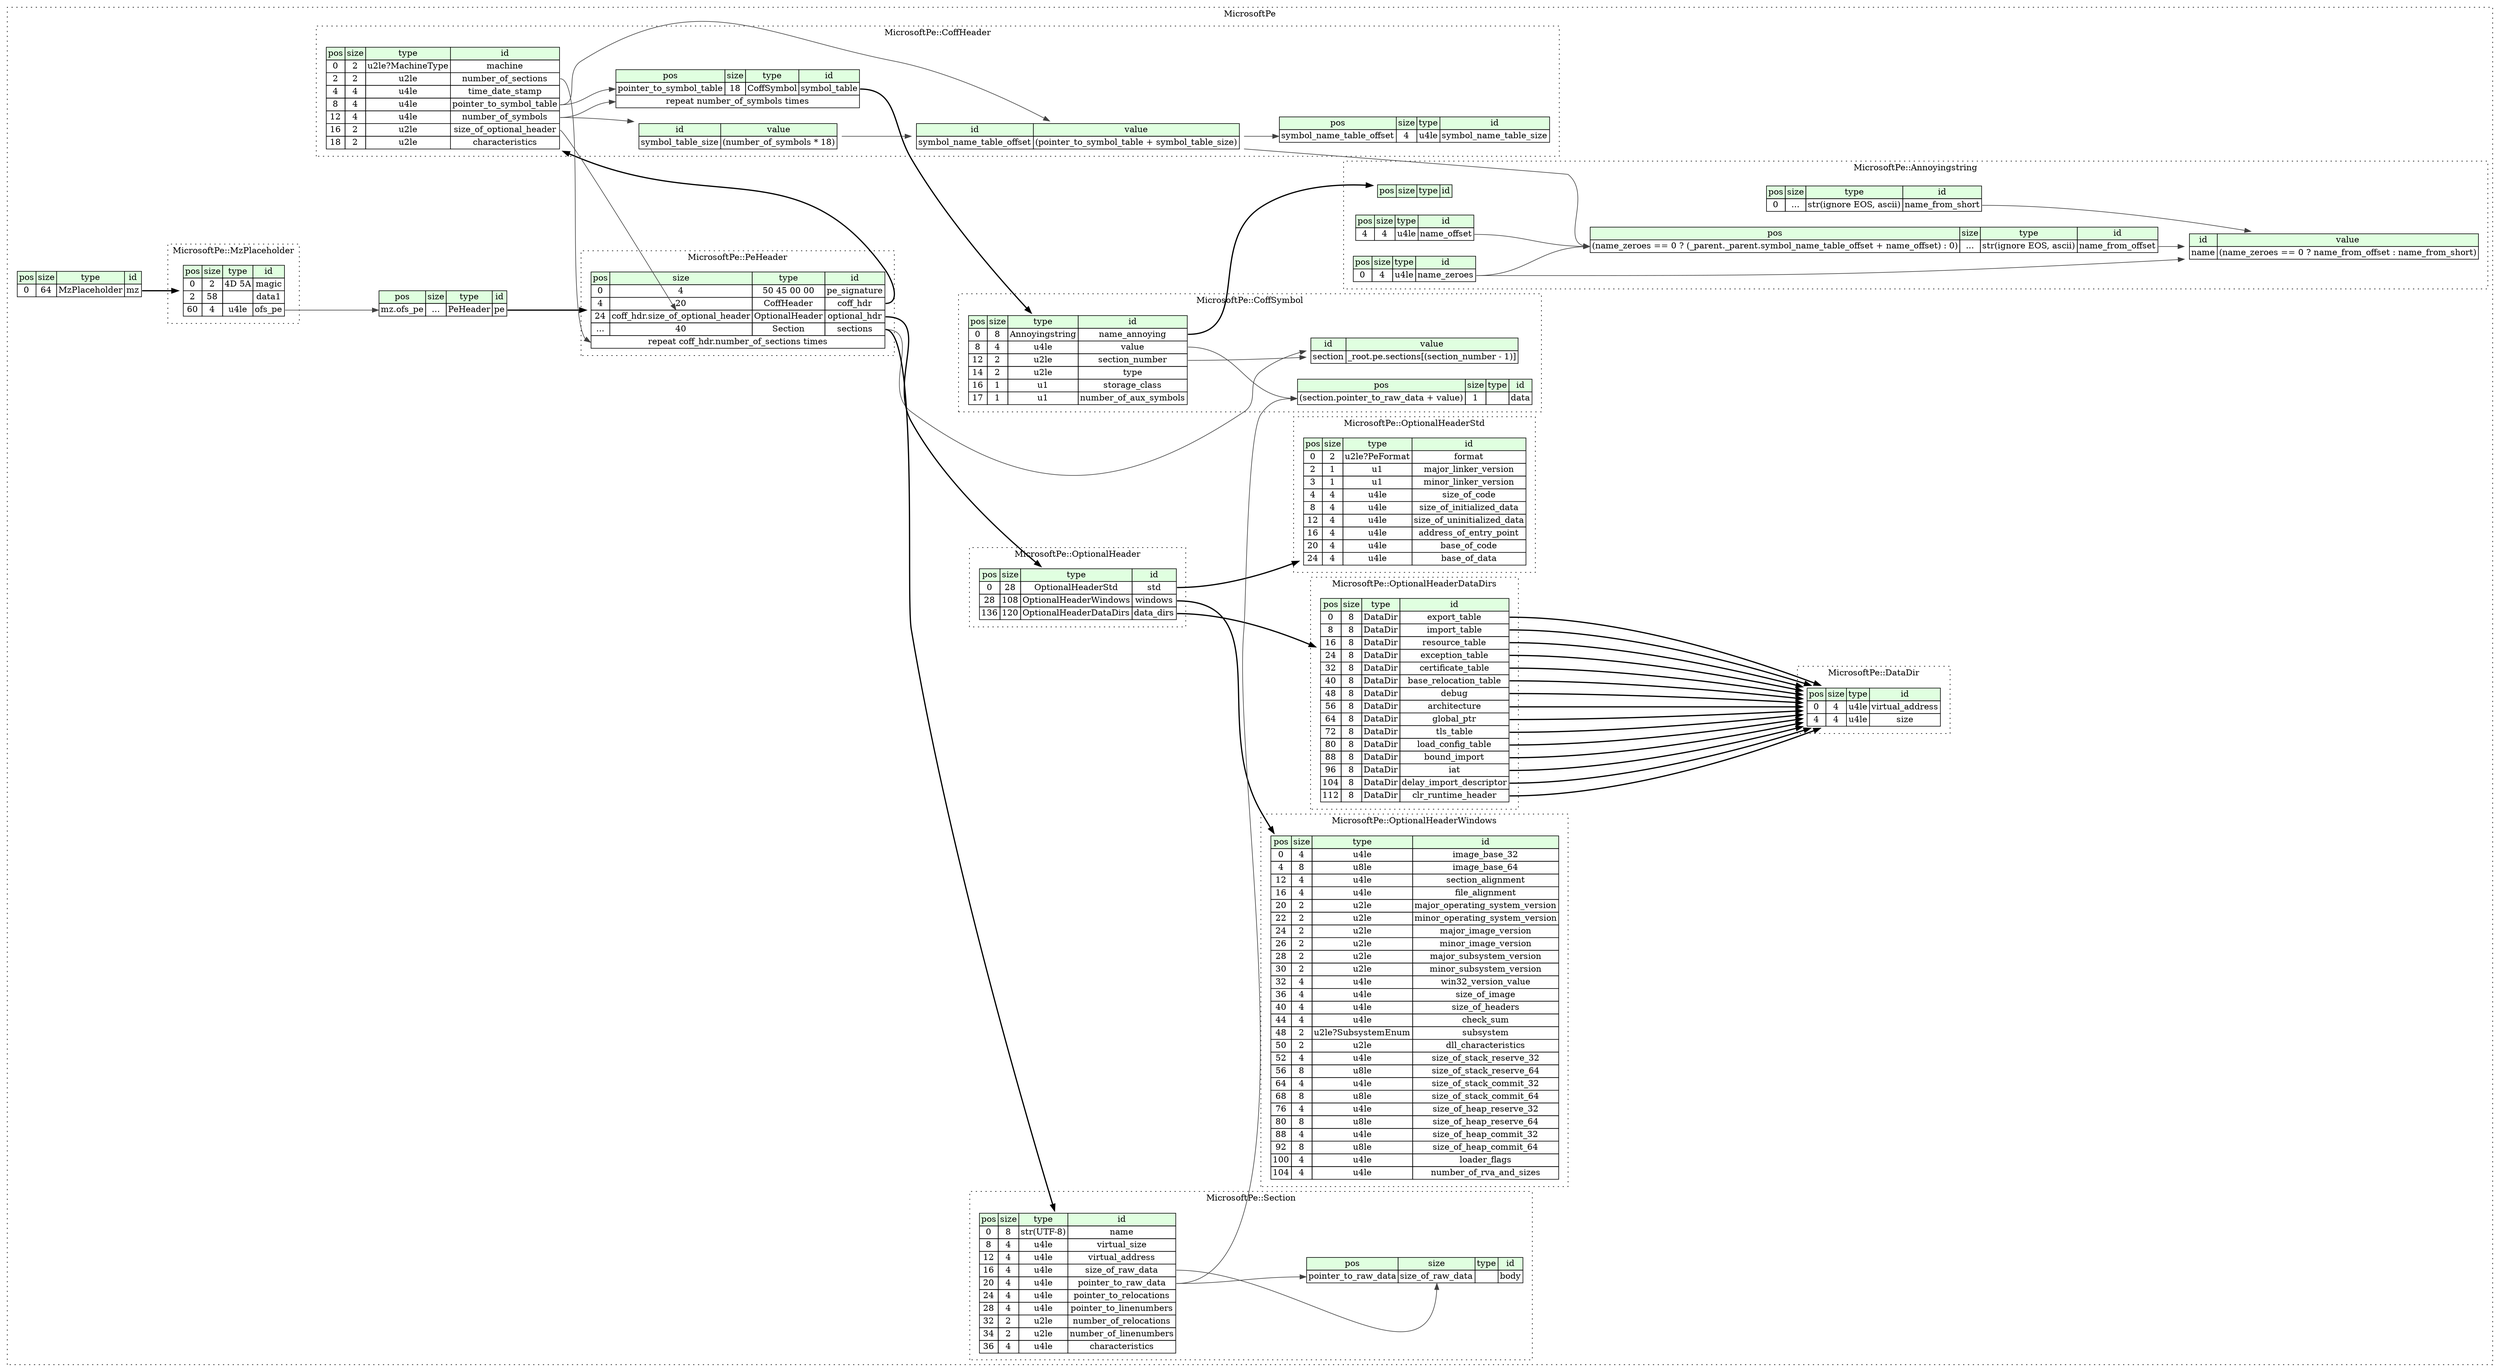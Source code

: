 digraph {
	rankdir=LR;
	node [shape=plaintext];
	subgraph cluster__microsoft_pe {
		label="MicrosoftPe";
		graph[style=dotted];

		microsoft_pe__seq [label=<<TABLE BORDER="0" CELLBORDER="1" CELLSPACING="0">
			<TR><TD BGCOLOR="#E0FFE0">pos</TD><TD BGCOLOR="#E0FFE0">size</TD><TD BGCOLOR="#E0FFE0">type</TD><TD BGCOLOR="#E0FFE0">id</TD></TR>
			<TR><TD PORT="mz_pos">0</TD><TD PORT="mz_size">64</TD><TD>MzPlaceholder</TD><TD PORT="mz_type">mz</TD></TR>
		</TABLE>>];
		microsoft_pe__inst__pe [label=<<TABLE BORDER="0" CELLBORDER="1" CELLSPACING="0">
			<TR><TD BGCOLOR="#E0FFE0">pos</TD><TD BGCOLOR="#E0FFE0">size</TD><TD BGCOLOR="#E0FFE0">type</TD><TD BGCOLOR="#E0FFE0">id</TD></TR>
			<TR><TD PORT="pe_pos">mz.ofs_pe</TD><TD PORT="pe_size">...</TD><TD>PeHeader</TD><TD PORT="pe_type">pe</TD></TR>
		</TABLE>>];
		subgraph cluster__optional_header_windows {
			label="MicrosoftPe::OptionalHeaderWindows";
			graph[style=dotted];

			optional_header_windows__seq [label=<<TABLE BORDER="0" CELLBORDER="1" CELLSPACING="0">
				<TR><TD BGCOLOR="#E0FFE0">pos</TD><TD BGCOLOR="#E0FFE0">size</TD><TD BGCOLOR="#E0FFE0">type</TD><TD BGCOLOR="#E0FFE0">id</TD></TR>
				<TR><TD PORT="image_base_32_pos">0</TD><TD PORT="image_base_32_size">4</TD><TD>u4le</TD><TD PORT="image_base_32_type">image_base_32</TD></TR>
				<TR><TD PORT="image_base_64_pos">4</TD><TD PORT="image_base_64_size">8</TD><TD>u8le</TD><TD PORT="image_base_64_type">image_base_64</TD></TR>
				<TR><TD PORT="section_alignment_pos">12</TD><TD PORT="section_alignment_size">4</TD><TD>u4le</TD><TD PORT="section_alignment_type">section_alignment</TD></TR>
				<TR><TD PORT="file_alignment_pos">16</TD><TD PORT="file_alignment_size">4</TD><TD>u4le</TD><TD PORT="file_alignment_type">file_alignment</TD></TR>
				<TR><TD PORT="major_operating_system_version_pos">20</TD><TD PORT="major_operating_system_version_size">2</TD><TD>u2le</TD><TD PORT="major_operating_system_version_type">major_operating_system_version</TD></TR>
				<TR><TD PORT="minor_operating_system_version_pos">22</TD><TD PORT="minor_operating_system_version_size">2</TD><TD>u2le</TD><TD PORT="minor_operating_system_version_type">minor_operating_system_version</TD></TR>
				<TR><TD PORT="major_image_version_pos">24</TD><TD PORT="major_image_version_size">2</TD><TD>u2le</TD><TD PORT="major_image_version_type">major_image_version</TD></TR>
				<TR><TD PORT="minor_image_version_pos">26</TD><TD PORT="minor_image_version_size">2</TD><TD>u2le</TD><TD PORT="minor_image_version_type">minor_image_version</TD></TR>
				<TR><TD PORT="major_subsystem_version_pos">28</TD><TD PORT="major_subsystem_version_size">2</TD><TD>u2le</TD><TD PORT="major_subsystem_version_type">major_subsystem_version</TD></TR>
				<TR><TD PORT="minor_subsystem_version_pos">30</TD><TD PORT="minor_subsystem_version_size">2</TD><TD>u2le</TD><TD PORT="minor_subsystem_version_type">minor_subsystem_version</TD></TR>
				<TR><TD PORT="win32_version_value_pos">32</TD><TD PORT="win32_version_value_size">4</TD><TD>u4le</TD><TD PORT="win32_version_value_type">win32_version_value</TD></TR>
				<TR><TD PORT="size_of_image_pos">36</TD><TD PORT="size_of_image_size">4</TD><TD>u4le</TD><TD PORT="size_of_image_type">size_of_image</TD></TR>
				<TR><TD PORT="size_of_headers_pos">40</TD><TD PORT="size_of_headers_size">4</TD><TD>u4le</TD><TD PORT="size_of_headers_type">size_of_headers</TD></TR>
				<TR><TD PORT="check_sum_pos">44</TD><TD PORT="check_sum_size">4</TD><TD>u4le</TD><TD PORT="check_sum_type">check_sum</TD></TR>
				<TR><TD PORT="subsystem_pos">48</TD><TD PORT="subsystem_size">2</TD><TD>u2le?SubsystemEnum</TD><TD PORT="subsystem_type">subsystem</TD></TR>
				<TR><TD PORT="dll_characteristics_pos">50</TD><TD PORT="dll_characteristics_size">2</TD><TD>u2le</TD><TD PORT="dll_characteristics_type">dll_characteristics</TD></TR>
				<TR><TD PORT="size_of_stack_reserve_32_pos">52</TD><TD PORT="size_of_stack_reserve_32_size">4</TD><TD>u4le</TD><TD PORT="size_of_stack_reserve_32_type">size_of_stack_reserve_32</TD></TR>
				<TR><TD PORT="size_of_stack_reserve_64_pos">56</TD><TD PORT="size_of_stack_reserve_64_size">8</TD><TD>u8le</TD><TD PORT="size_of_stack_reserve_64_type">size_of_stack_reserve_64</TD></TR>
				<TR><TD PORT="size_of_stack_commit_32_pos">64</TD><TD PORT="size_of_stack_commit_32_size">4</TD><TD>u4le</TD><TD PORT="size_of_stack_commit_32_type">size_of_stack_commit_32</TD></TR>
				<TR><TD PORT="size_of_stack_commit_64_pos">68</TD><TD PORT="size_of_stack_commit_64_size">8</TD><TD>u8le</TD><TD PORT="size_of_stack_commit_64_type">size_of_stack_commit_64</TD></TR>
				<TR><TD PORT="size_of_heap_reserve_32_pos">76</TD><TD PORT="size_of_heap_reserve_32_size">4</TD><TD>u4le</TD><TD PORT="size_of_heap_reserve_32_type">size_of_heap_reserve_32</TD></TR>
				<TR><TD PORT="size_of_heap_reserve_64_pos">80</TD><TD PORT="size_of_heap_reserve_64_size">8</TD><TD>u8le</TD><TD PORT="size_of_heap_reserve_64_type">size_of_heap_reserve_64</TD></TR>
				<TR><TD PORT="size_of_heap_commit_32_pos">88</TD><TD PORT="size_of_heap_commit_32_size">4</TD><TD>u4le</TD><TD PORT="size_of_heap_commit_32_type">size_of_heap_commit_32</TD></TR>
				<TR><TD PORT="size_of_heap_commit_64_pos">92</TD><TD PORT="size_of_heap_commit_64_size">8</TD><TD>u8le</TD><TD PORT="size_of_heap_commit_64_type">size_of_heap_commit_64</TD></TR>
				<TR><TD PORT="loader_flags_pos">100</TD><TD PORT="loader_flags_size">4</TD><TD>u4le</TD><TD PORT="loader_flags_type">loader_flags</TD></TR>
				<TR><TD PORT="number_of_rva_and_sizes_pos">104</TD><TD PORT="number_of_rva_and_sizes_size">4</TD><TD>u4le</TD><TD PORT="number_of_rva_and_sizes_type">number_of_rva_and_sizes</TD></TR>
			</TABLE>>];
		}
		subgraph cluster__optional_header_data_dirs {
			label="MicrosoftPe::OptionalHeaderDataDirs";
			graph[style=dotted];

			optional_header_data_dirs__seq [label=<<TABLE BORDER="0" CELLBORDER="1" CELLSPACING="0">
				<TR><TD BGCOLOR="#E0FFE0">pos</TD><TD BGCOLOR="#E0FFE0">size</TD><TD BGCOLOR="#E0FFE0">type</TD><TD BGCOLOR="#E0FFE0">id</TD></TR>
				<TR><TD PORT="export_table_pos">0</TD><TD PORT="export_table_size">8</TD><TD>DataDir</TD><TD PORT="export_table_type">export_table</TD></TR>
				<TR><TD PORT="import_table_pos">8</TD><TD PORT="import_table_size">8</TD><TD>DataDir</TD><TD PORT="import_table_type">import_table</TD></TR>
				<TR><TD PORT="resource_table_pos">16</TD><TD PORT="resource_table_size">8</TD><TD>DataDir</TD><TD PORT="resource_table_type">resource_table</TD></TR>
				<TR><TD PORT="exception_table_pos">24</TD><TD PORT="exception_table_size">8</TD><TD>DataDir</TD><TD PORT="exception_table_type">exception_table</TD></TR>
				<TR><TD PORT="certificate_table_pos">32</TD><TD PORT="certificate_table_size">8</TD><TD>DataDir</TD><TD PORT="certificate_table_type">certificate_table</TD></TR>
				<TR><TD PORT="base_relocation_table_pos">40</TD><TD PORT="base_relocation_table_size">8</TD><TD>DataDir</TD><TD PORT="base_relocation_table_type">base_relocation_table</TD></TR>
				<TR><TD PORT="debug_pos">48</TD><TD PORT="debug_size">8</TD><TD>DataDir</TD><TD PORT="debug_type">debug</TD></TR>
				<TR><TD PORT="architecture_pos">56</TD><TD PORT="architecture_size">8</TD><TD>DataDir</TD><TD PORT="architecture_type">architecture</TD></TR>
				<TR><TD PORT="global_ptr_pos">64</TD><TD PORT="global_ptr_size">8</TD><TD>DataDir</TD><TD PORT="global_ptr_type">global_ptr</TD></TR>
				<TR><TD PORT="tls_table_pos">72</TD><TD PORT="tls_table_size">8</TD><TD>DataDir</TD><TD PORT="tls_table_type">tls_table</TD></TR>
				<TR><TD PORT="load_config_table_pos">80</TD><TD PORT="load_config_table_size">8</TD><TD>DataDir</TD><TD PORT="load_config_table_type">load_config_table</TD></TR>
				<TR><TD PORT="bound_import_pos">88</TD><TD PORT="bound_import_size">8</TD><TD>DataDir</TD><TD PORT="bound_import_type">bound_import</TD></TR>
				<TR><TD PORT="iat_pos">96</TD><TD PORT="iat_size">8</TD><TD>DataDir</TD><TD PORT="iat_type">iat</TD></TR>
				<TR><TD PORT="delay_import_descriptor_pos">104</TD><TD PORT="delay_import_descriptor_size">8</TD><TD>DataDir</TD><TD PORT="delay_import_descriptor_type">delay_import_descriptor</TD></TR>
				<TR><TD PORT="clr_runtime_header_pos">112</TD><TD PORT="clr_runtime_header_size">8</TD><TD>DataDir</TD><TD PORT="clr_runtime_header_type">clr_runtime_header</TD></TR>
			</TABLE>>];
		}
		subgraph cluster__data_dir {
			label="MicrosoftPe::DataDir";
			graph[style=dotted];

			data_dir__seq [label=<<TABLE BORDER="0" CELLBORDER="1" CELLSPACING="0">
				<TR><TD BGCOLOR="#E0FFE0">pos</TD><TD BGCOLOR="#E0FFE0">size</TD><TD BGCOLOR="#E0FFE0">type</TD><TD BGCOLOR="#E0FFE0">id</TD></TR>
				<TR><TD PORT="virtual_address_pos">0</TD><TD PORT="virtual_address_size">4</TD><TD>u4le</TD><TD PORT="virtual_address_type">virtual_address</TD></TR>
				<TR><TD PORT="size_pos">4</TD><TD PORT="size_size">4</TD><TD>u4le</TD><TD PORT="size_type">size</TD></TR>
			</TABLE>>];
		}
		subgraph cluster__coff_symbol {
			label="MicrosoftPe::CoffSymbol";
			graph[style=dotted];

			coff_symbol__seq [label=<<TABLE BORDER="0" CELLBORDER="1" CELLSPACING="0">
				<TR><TD BGCOLOR="#E0FFE0">pos</TD><TD BGCOLOR="#E0FFE0">size</TD><TD BGCOLOR="#E0FFE0">type</TD><TD BGCOLOR="#E0FFE0">id</TD></TR>
				<TR><TD PORT="name_annoying_pos">0</TD><TD PORT="name_annoying_size">8</TD><TD>Annoyingstring</TD><TD PORT="name_annoying_type">name_annoying</TD></TR>
				<TR><TD PORT="value_pos">8</TD><TD PORT="value_size">4</TD><TD>u4le</TD><TD PORT="value_type">value</TD></TR>
				<TR><TD PORT="section_number_pos">12</TD><TD PORT="section_number_size">2</TD><TD>u2le</TD><TD PORT="section_number_type">section_number</TD></TR>
				<TR><TD PORT="type_pos">14</TD><TD PORT="type_size">2</TD><TD>u2le</TD><TD PORT="type_type">type</TD></TR>
				<TR><TD PORT="storage_class_pos">16</TD><TD PORT="storage_class_size">1</TD><TD>u1</TD><TD PORT="storage_class_type">storage_class</TD></TR>
				<TR><TD PORT="number_of_aux_symbols_pos">17</TD><TD PORT="number_of_aux_symbols_size">1</TD><TD>u1</TD><TD PORT="number_of_aux_symbols_type">number_of_aux_symbols</TD></TR>
			</TABLE>>];
			coff_symbol__inst__section [label=<<TABLE BORDER="0" CELLBORDER="1" CELLSPACING="0">
				<TR><TD BGCOLOR="#E0FFE0">id</TD><TD BGCOLOR="#E0FFE0">value</TD></TR>
				<TR><TD>section</TD><TD>_root.pe.sections[(section_number - 1)]</TD></TR>
			</TABLE>>];
			coff_symbol__inst__data [label=<<TABLE BORDER="0" CELLBORDER="1" CELLSPACING="0">
				<TR><TD BGCOLOR="#E0FFE0">pos</TD><TD BGCOLOR="#E0FFE0">size</TD><TD BGCOLOR="#E0FFE0">type</TD><TD BGCOLOR="#E0FFE0">id</TD></TR>
				<TR><TD PORT="data_pos">(section.pointer_to_raw_data + value)</TD><TD PORT="data_size">1</TD><TD></TD><TD PORT="data_type">data</TD></TR>
			</TABLE>>];
		}
		subgraph cluster__pe_header {
			label="MicrosoftPe::PeHeader";
			graph[style=dotted];

			pe_header__seq [label=<<TABLE BORDER="0" CELLBORDER="1" CELLSPACING="0">
				<TR><TD BGCOLOR="#E0FFE0">pos</TD><TD BGCOLOR="#E0FFE0">size</TD><TD BGCOLOR="#E0FFE0">type</TD><TD BGCOLOR="#E0FFE0">id</TD></TR>
				<TR><TD PORT="pe_signature_pos">0</TD><TD PORT="pe_signature_size">4</TD><TD>50 45 00 00</TD><TD PORT="pe_signature_type">pe_signature</TD></TR>
				<TR><TD PORT="coff_hdr_pos">4</TD><TD PORT="coff_hdr_size">20</TD><TD>CoffHeader</TD><TD PORT="coff_hdr_type">coff_hdr</TD></TR>
				<TR><TD PORT="optional_hdr_pos">24</TD><TD PORT="optional_hdr_size">coff_hdr.size_of_optional_header</TD><TD>OptionalHeader</TD><TD PORT="optional_hdr_type">optional_hdr</TD></TR>
				<TR><TD PORT="sections_pos">...</TD><TD PORT="sections_size">40</TD><TD>Section</TD><TD PORT="sections_type">sections</TD></TR>
				<TR><TD COLSPAN="4" PORT="sections__repeat">repeat coff_hdr.number_of_sections times</TD></TR>
			</TABLE>>];
		}
		subgraph cluster__optional_header {
			label="MicrosoftPe::OptionalHeader";
			graph[style=dotted];

			optional_header__seq [label=<<TABLE BORDER="0" CELLBORDER="1" CELLSPACING="0">
				<TR><TD BGCOLOR="#E0FFE0">pos</TD><TD BGCOLOR="#E0FFE0">size</TD><TD BGCOLOR="#E0FFE0">type</TD><TD BGCOLOR="#E0FFE0">id</TD></TR>
				<TR><TD PORT="std_pos">0</TD><TD PORT="std_size">28</TD><TD>OptionalHeaderStd</TD><TD PORT="std_type">std</TD></TR>
				<TR><TD PORT="windows_pos">28</TD><TD PORT="windows_size">108</TD><TD>OptionalHeaderWindows</TD><TD PORT="windows_type">windows</TD></TR>
				<TR><TD PORT="data_dirs_pos">136</TD><TD PORT="data_dirs_size">120</TD><TD>OptionalHeaderDataDirs</TD><TD PORT="data_dirs_type">data_dirs</TD></TR>
			</TABLE>>];
		}
		subgraph cluster__section {
			label="MicrosoftPe::Section";
			graph[style=dotted];

			section__seq [label=<<TABLE BORDER="0" CELLBORDER="1" CELLSPACING="0">
				<TR><TD BGCOLOR="#E0FFE0">pos</TD><TD BGCOLOR="#E0FFE0">size</TD><TD BGCOLOR="#E0FFE0">type</TD><TD BGCOLOR="#E0FFE0">id</TD></TR>
				<TR><TD PORT="name_pos">0</TD><TD PORT="name_size">8</TD><TD>str(UTF-8)</TD><TD PORT="name_type">name</TD></TR>
				<TR><TD PORT="virtual_size_pos">8</TD><TD PORT="virtual_size_size">4</TD><TD>u4le</TD><TD PORT="virtual_size_type">virtual_size</TD></TR>
				<TR><TD PORT="virtual_address_pos">12</TD><TD PORT="virtual_address_size">4</TD><TD>u4le</TD><TD PORT="virtual_address_type">virtual_address</TD></TR>
				<TR><TD PORT="size_of_raw_data_pos">16</TD><TD PORT="size_of_raw_data_size">4</TD><TD>u4le</TD><TD PORT="size_of_raw_data_type">size_of_raw_data</TD></TR>
				<TR><TD PORT="pointer_to_raw_data_pos">20</TD><TD PORT="pointer_to_raw_data_size">4</TD><TD>u4le</TD><TD PORT="pointer_to_raw_data_type">pointer_to_raw_data</TD></TR>
				<TR><TD PORT="pointer_to_relocations_pos">24</TD><TD PORT="pointer_to_relocations_size">4</TD><TD>u4le</TD><TD PORT="pointer_to_relocations_type">pointer_to_relocations</TD></TR>
				<TR><TD PORT="pointer_to_linenumbers_pos">28</TD><TD PORT="pointer_to_linenumbers_size">4</TD><TD>u4le</TD><TD PORT="pointer_to_linenumbers_type">pointer_to_linenumbers</TD></TR>
				<TR><TD PORT="number_of_relocations_pos">32</TD><TD PORT="number_of_relocations_size">2</TD><TD>u2le</TD><TD PORT="number_of_relocations_type">number_of_relocations</TD></TR>
				<TR><TD PORT="number_of_linenumbers_pos">34</TD><TD PORT="number_of_linenumbers_size">2</TD><TD>u2le</TD><TD PORT="number_of_linenumbers_type">number_of_linenumbers</TD></TR>
				<TR><TD PORT="characteristics_pos">36</TD><TD PORT="characteristics_size">4</TD><TD>u4le</TD><TD PORT="characteristics_type">characteristics</TD></TR>
			</TABLE>>];
			section__inst__body [label=<<TABLE BORDER="0" CELLBORDER="1" CELLSPACING="0">
				<TR><TD BGCOLOR="#E0FFE0">pos</TD><TD BGCOLOR="#E0FFE0">size</TD><TD BGCOLOR="#E0FFE0">type</TD><TD BGCOLOR="#E0FFE0">id</TD></TR>
				<TR><TD PORT="body_pos">pointer_to_raw_data</TD><TD PORT="body_size">size_of_raw_data</TD><TD></TD><TD PORT="body_type">body</TD></TR>
			</TABLE>>];
		}
		subgraph cluster__mz_placeholder {
			label="MicrosoftPe::MzPlaceholder";
			graph[style=dotted];

			mz_placeholder__seq [label=<<TABLE BORDER="0" CELLBORDER="1" CELLSPACING="0">
				<TR><TD BGCOLOR="#E0FFE0">pos</TD><TD BGCOLOR="#E0FFE0">size</TD><TD BGCOLOR="#E0FFE0">type</TD><TD BGCOLOR="#E0FFE0">id</TD></TR>
				<TR><TD PORT="magic_pos">0</TD><TD PORT="magic_size">2</TD><TD>4D 5A</TD><TD PORT="magic_type">magic</TD></TR>
				<TR><TD PORT="data1_pos">2</TD><TD PORT="data1_size">58</TD><TD></TD><TD PORT="data1_type">data1</TD></TR>
				<TR><TD PORT="ofs_pe_pos">60</TD><TD PORT="ofs_pe_size">4</TD><TD>u4le</TD><TD PORT="ofs_pe_type">ofs_pe</TD></TR>
			</TABLE>>];
		}
		subgraph cluster__optional_header_std {
			label="MicrosoftPe::OptionalHeaderStd";
			graph[style=dotted];

			optional_header_std__seq [label=<<TABLE BORDER="0" CELLBORDER="1" CELLSPACING="0">
				<TR><TD BGCOLOR="#E0FFE0">pos</TD><TD BGCOLOR="#E0FFE0">size</TD><TD BGCOLOR="#E0FFE0">type</TD><TD BGCOLOR="#E0FFE0">id</TD></TR>
				<TR><TD PORT="format_pos">0</TD><TD PORT="format_size">2</TD><TD>u2le?PeFormat</TD><TD PORT="format_type">format</TD></TR>
				<TR><TD PORT="major_linker_version_pos">2</TD><TD PORT="major_linker_version_size">1</TD><TD>u1</TD><TD PORT="major_linker_version_type">major_linker_version</TD></TR>
				<TR><TD PORT="minor_linker_version_pos">3</TD><TD PORT="minor_linker_version_size">1</TD><TD>u1</TD><TD PORT="minor_linker_version_type">minor_linker_version</TD></TR>
				<TR><TD PORT="size_of_code_pos">4</TD><TD PORT="size_of_code_size">4</TD><TD>u4le</TD><TD PORT="size_of_code_type">size_of_code</TD></TR>
				<TR><TD PORT="size_of_initialized_data_pos">8</TD><TD PORT="size_of_initialized_data_size">4</TD><TD>u4le</TD><TD PORT="size_of_initialized_data_type">size_of_initialized_data</TD></TR>
				<TR><TD PORT="size_of_uninitialized_data_pos">12</TD><TD PORT="size_of_uninitialized_data_size">4</TD><TD>u4le</TD><TD PORT="size_of_uninitialized_data_type">size_of_uninitialized_data</TD></TR>
				<TR><TD PORT="address_of_entry_point_pos">16</TD><TD PORT="address_of_entry_point_size">4</TD><TD>u4le</TD><TD PORT="address_of_entry_point_type">address_of_entry_point</TD></TR>
				<TR><TD PORT="base_of_code_pos">20</TD><TD PORT="base_of_code_size">4</TD><TD>u4le</TD><TD PORT="base_of_code_type">base_of_code</TD></TR>
				<TR><TD PORT="base_of_data_pos">24</TD><TD PORT="base_of_data_size">4</TD><TD>u4le</TD><TD PORT="base_of_data_type">base_of_data</TD></TR>
			</TABLE>>];
		}
		subgraph cluster__coff_header {
			label="MicrosoftPe::CoffHeader";
			graph[style=dotted];

			coff_header__seq [label=<<TABLE BORDER="0" CELLBORDER="1" CELLSPACING="0">
				<TR><TD BGCOLOR="#E0FFE0">pos</TD><TD BGCOLOR="#E0FFE0">size</TD><TD BGCOLOR="#E0FFE0">type</TD><TD BGCOLOR="#E0FFE0">id</TD></TR>
				<TR><TD PORT="machine_pos">0</TD><TD PORT="machine_size">2</TD><TD>u2le?MachineType</TD><TD PORT="machine_type">machine</TD></TR>
				<TR><TD PORT="number_of_sections_pos">2</TD><TD PORT="number_of_sections_size">2</TD><TD>u2le</TD><TD PORT="number_of_sections_type">number_of_sections</TD></TR>
				<TR><TD PORT="time_date_stamp_pos">4</TD><TD PORT="time_date_stamp_size">4</TD><TD>u4le</TD><TD PORT="time_date_stamp_type">time_date_stamp</TD></TR>
				<TR><TD PORT="pointer_to_symbol_table_pos">8</TD><TD PORT="pointer_to_symbol_table_size">4</TD><TD>u4le</TD><TD PORT="pointer_to_symbol_table_type">pointer_to_symbol_table</TD></TR>
				<TR><TD PORT="number_of_symbols_pos">12</TD><TD PORT="number_of_symbols_size">4</TD><TD>u4le</TD><TD PORT="number_of_symbols_type">number_of_symbols</TD></TR>
				<TR><TD PORT="size_of_optional_header_pos">16</TD><TD PORT="size_of_optional_header_size">2</TD><TD>u2le</TD><TD PORT="size_of_optional_header_type">size_of_optional_header</TD></TR>
				<TR><TD PORT="characteristics_pos">18</TD><TD PORT="characteristics_size">2</TD><TD>u2le</TD><TD PORT="characteristics_type">characteristics</TD></TR>
			</TABLE>>];
			coff_header__inst__symbol_table_size [label=<<TABLE BORDER="0" CELLBORDER="1" CELLSPACING="0">
				<TR><TD BGCOLOR="#E0FFE0">id</TD><TD BGCOLOR="#E0FFE0">value</TD></TR>
				<TR><TD>symbol_table_size</TD><TD>(number_of_symbols * 18)</TD></TR>
			</TABLE>>];
			coff_header__inst__symbol_name_table_offset [label=<<TABLE BORDER="0" CELLBORDER="1" CELLSPACING="0">
				<TR><TD BGCOLOR="#E0FFE0">id</TD><TD BGCOLOR="#E0FFE0">value</TD></TR>
				<TR><TD>symbol_name_table_offset</TD><TD>(pointer_to_symbol_table + symbol_table_size)</TD></TR>
			</TABLE>>];
			coff_header__inst__symbol_name_table_size [label=<<TABLE BORDER="0" CELLBORDER="1" CELLSPACING="0">
				<TR><TD BGCOLOR="#E0FFE0">pos</TD><TD BGCOLOR="#E0FFE0">size</TD><TD BGCOLOR="#E0FFE0">type</TD><TD BGCOLOR="#E0FFE0">id</TD></TR>
				<TR><TD PORT="symbol_name_table_size_pos">symbol_name_table_offset</TD><TD PORT="symbol_name_table_size_size">4</TD><TD>u4le</TD><TD PORT="symbol_name_table_size_type">symbol_name_table_size</TD></TR>
			</TABLE>>];
			coff_header__inst__symbol_table [label=<<TABLE BORDER="0" CELLBORDER="1" CELLSPACING="0">
				<TR><TD BGCOLOR="#E0FFE0">pos</TD><TD BGCOLOR="#E0FFE0">size</TD><TD BGCOLOR="#E0FFE0">type</TD><TD BGCOLOR="#E0FFE0">id</TD></TR>
				<TR><TD PORT="symbol_table_pos">pointer_to_symbol_table</TD><TD PORT="symbol_table_size">18</TD><TD>CoffSymbol</TD><TD PORT="symbol_table_type">symbol_table</TD></TR>
				<TR><TD COLSPAN="4" PORT="symbol_table__repeat">repeat number_of_symbols times</TD></TR>
			</TABLE>>];
		}
		subgraph cluster__annoyingstring {
			label="MicrosoftPe::Annoyingstring";
			graph[style=dotted];

			annoyingstring__seq [label=<<TABLE BORDER="0" CELLBORDER="1" CELLSPACING="0">
				<TR><TD BGCOLOR="#E0FFE0">pos</TD><TD BGCOLOR="#E0FFE0">size</TD><TD BGCOLOR="#E0FFE0">type</TD><TD BGCOLOR="#E0FFE0">id</TD></TR>
			</TABLE>>];
			annoyingstring__inst__name_from_offset [label=<<TABLE BORDER="0" CELLBORDER="1" CELLSPACING="0">
				<TR><TD BGCOLOR="#E0FFE0">pos</TD><TD BGCOLOR="#E0FFE0">size</TD><TD BGCOLOR="#E0FFE0">type</TD><TD BGCOLOR="#E0FFE0">id</TD></TR>
				<TR><TD PORT="name_from_offset_pos">(name_zeroes == 0 ? (_parent._parent.symbol_name_table_offset + name_offset) : 0)</TD><TD PORT="name_from_offset_size">...</TD><TD>str(ignore EOS, ascii)</TD><TD PORT="name_from_offset_type">name_from_offset</TD></TR>
			</TABLE>>];
			annoyingstring__inst__name_offset [label=<<TABLE BORDER="0" CELLBORDER="1" CELLSPACING="0">
				<TR><TD BGCOLOR="#E0FFE0">pos</TD><TD BGCOLOR="#E0FFE0">size</TD><TD BGCOLOR="#E0FFE0">type</TD><TD BGCOLOR="#E0FFE0">id</TD></TR>
				<TR><TD PORT="name_offset_pos">4</TD><TD PORT="name_offset_size">4</TD><TD>u4le</TD><TD PORT="name_offset_type">name_offset</TD></TR>
			</TABLE>>];
			annoyingstring__inst__name [label=<<TABLE BORDER="0" CELLBORDER="1" CELLSPACING="0">
				<TR><TD BGCOLOR="#E0FFE0">id</TD><TD BGCOLOR="#E0FFE0">value</TD></TR>
				<TR><TD>name</TD><TD>(name_zeroes == 0 ? name_from_offset : name_from_short)</TD></TR>
			</TABLE>>];
			annoyingstring__inst__name_zeroes [label=<<TABLE BORDER="0" CELLBORDER="1" CELLSPACING="0">
				<TR><TD BGCOLOR="#E0FFE0">pos</TD><TD BGCOLOR="#E0FFE0">size</TD><TD BGCOLOR="#E0FFE0">type</TD><TD BGCOLOR="#E0FFE0">id</TD></TR>
				<TR><TD PORT="name_zeroes_pos">0</TD><TD PORT="name_zeroes_size">4</TD><TD>u4le</TD><TD PORT="name_zeroes_type">name_zeroes</TD></TR>
			</TABLE>>];
			annoyingstring__inst__name_from_short [label=<<TABLE BORDER="0" CELLBORDER="1" CELLSPACING="0">
				<TR><TD BGCOLOR="#E0FFE0">pos</TD><TD BGCOLOR="#E0FFE0">size</TD><TD BGCOLOR="#E0FFE0">type</TD><TD BGCOLOR="#E0FFE0">id</TD></TR>
				<TR><TD PORT="name_from_short_pos">0</TD><TD PORT="name_from_short_size">...</TD><TD>str(ignore EOS, ascii)</TD><TD PORT="name_from_short_type">name_from_short</TD></TR>
			</TABLE>>];
		}
	}
	microsoft_pe__seq:mz_type -> mz_placeholder__seq [style=bold];
	mz_placeholder__seq:ofs_pe_type -> microsoft_pe__inst__pe:pe_pos [color="#404040"];
	microsoft_pe__inst__pe:pe_type -> pe_header__seq [style=bold];
	optional_header_data_dirs__seq:export_table_type -> data_dir__seq [style=bold];
	optional_header_data_dirs__seq:import_table_type -> data_dir__seq [style=bold];
	optional_header_data_dirs__seq:resource_table_type -> data_dir__seq [style=bold];
	optional_header_data_dirs__seq:exception_table_type -> data_dir__seq [style=bold];
	optional_header_data_dirs__seq:certificate_table_type -> data_dir__seq [style=bold];
	optional_header_data_dirs__seq:base_relocation_table_type -> data_dir__seq [style=bold];
	optional_header_data_dirs__seq:debug_type -> data_dir__seq [style=bold];
	optional_header_data_dirs__seq:architecture_type -> data_dir__seq [style=bold];
	optional_header_data_dirs__seq:global_ptr_type -> data_dir__seq [style=bold];
	optional_header_data_dirs__seq:tls_table_type -> data_dir__seq [style=bold];
	optional_header_data_dirs__seq:load_config_table_type -> data_dir__seq [style=bold];
	optional_header_data_dirs__seq:bound_import_type -> data_dir__seq [style=bold];
	optional_header_data_dirs__seq:iat_type -> data_dir__seq [style=bold];
	optional_header_data_dirs__seq:delay_import_descriptor_type -> data_dir__seq [style=bold];
	optional_header_data_dirs__seq:clr_runtime_header_type -> data_dir__seq [style=bold];
	coff_symbol__seq:name_annoying_type -> annoyingstring__seq [style=bold];
	pe_header__seq:sections_type -> coff_symbol__inst__section [color="#404040"];
	coff_symbol__seq:section_number_type -> coff_symbol__inst__section [color="#404040"];
	section__seq:pointer_to_raw_data_type -> coff_symbol__inst__data:data_pos [color="#404040"];
	coff_symbol__seq:value_type -> coff_symbol__inst__data:data_pos [color="#404040"];
	pe_header__seq:coff_hdr_type -> coff_header__seq [style=bold];
	coff_header__seq:size_of_optional_header_type -> pe_header__seq:optional_hdr_size [color="#404040"];
	pe_header__seq:optional_hdr_type -> optional_header__seq [style=bold];
	pe_header__seq:sections_type -> section__seq [style=bold];
	coff_header__seq:number_of_sections_type -> pe_header__seq:sections__repeat [color="#404040"];
	optional_header__seq:std_type -> optional_header_std__seq [style=bold];
	optional_header__seq:windows_type -> optional_header_windows__seq [style=bold];
	optional_header__seq:data_dirs_type -> optional_header_data_dirs__seq [style=bold];
	section__seq:pointer_to_raw_data_type -> section__inst__body:body_pos [color="#404040"];
	section__seq:size_of_raw_data_type -> section__inst__body:body_size [color="#404040"];
	coff_header__seq:number_of_symbols_type -> coff_header__inst__symbol_table_size [color="#404040"];
	coff_header__seq:pointer_to_symbol_table_type -> coff_header__inst__symbol_name_table_offset [color="#404040"];
	coff_header__inst__symbol_table_size:symbol_table_size_type -> coff_header__inst__symbol_name_table_offset [color="#404040"];
	coff_header__inst__symbol_name_table_offset:symbol_name_table_offset_type -> coff_header__inst__symbol_name_table_size:symbol_name_table_size_pos [color="#404040"];
	coff_header__seq:pointer_to_symbol_table_type -> coff_header__inst__symbol_table:symbol_table_pos [color="#404040"];
	coff_header__inst__symbol_table:symbol_table_type -> coff_symbol__seq [style=bold];
	coff_header__seq:number_of_symbols_type -> coff_header__inst__symbol_table:symbol_table__repeat [color="#404040"];
	annoyingstring__inst__name_zeroes:name_zeroes_type -> annoyingstring__inst__name_from_offset:name_from_offset_pos [color="#404040"];
	coff_header__inst__symbol_name_table_offset:symbol_name_table_offset_type -> annoyingstring__inst__name_from_offset:name_from_offset_pos [color="#404040"];
	annoyingstring__inst__name_offset:name_offset_type -> annoyingstring__inst__name_from_offset:name_from_offset_pos [color="#404040"];
	annoyingstring__inst__name_zeroes:name_zeroes_type -> annoyingstring__inst__name [color="#404040"];
	annoyingstring__inst__name_from_offset:name_from_offset_type -> annoyingstring__inst__name [color="#404040"];
	annoyingstring__inst__name_from_short:name_from_short_type -> annoyingstring__inst__name [color="#404040"];
}
